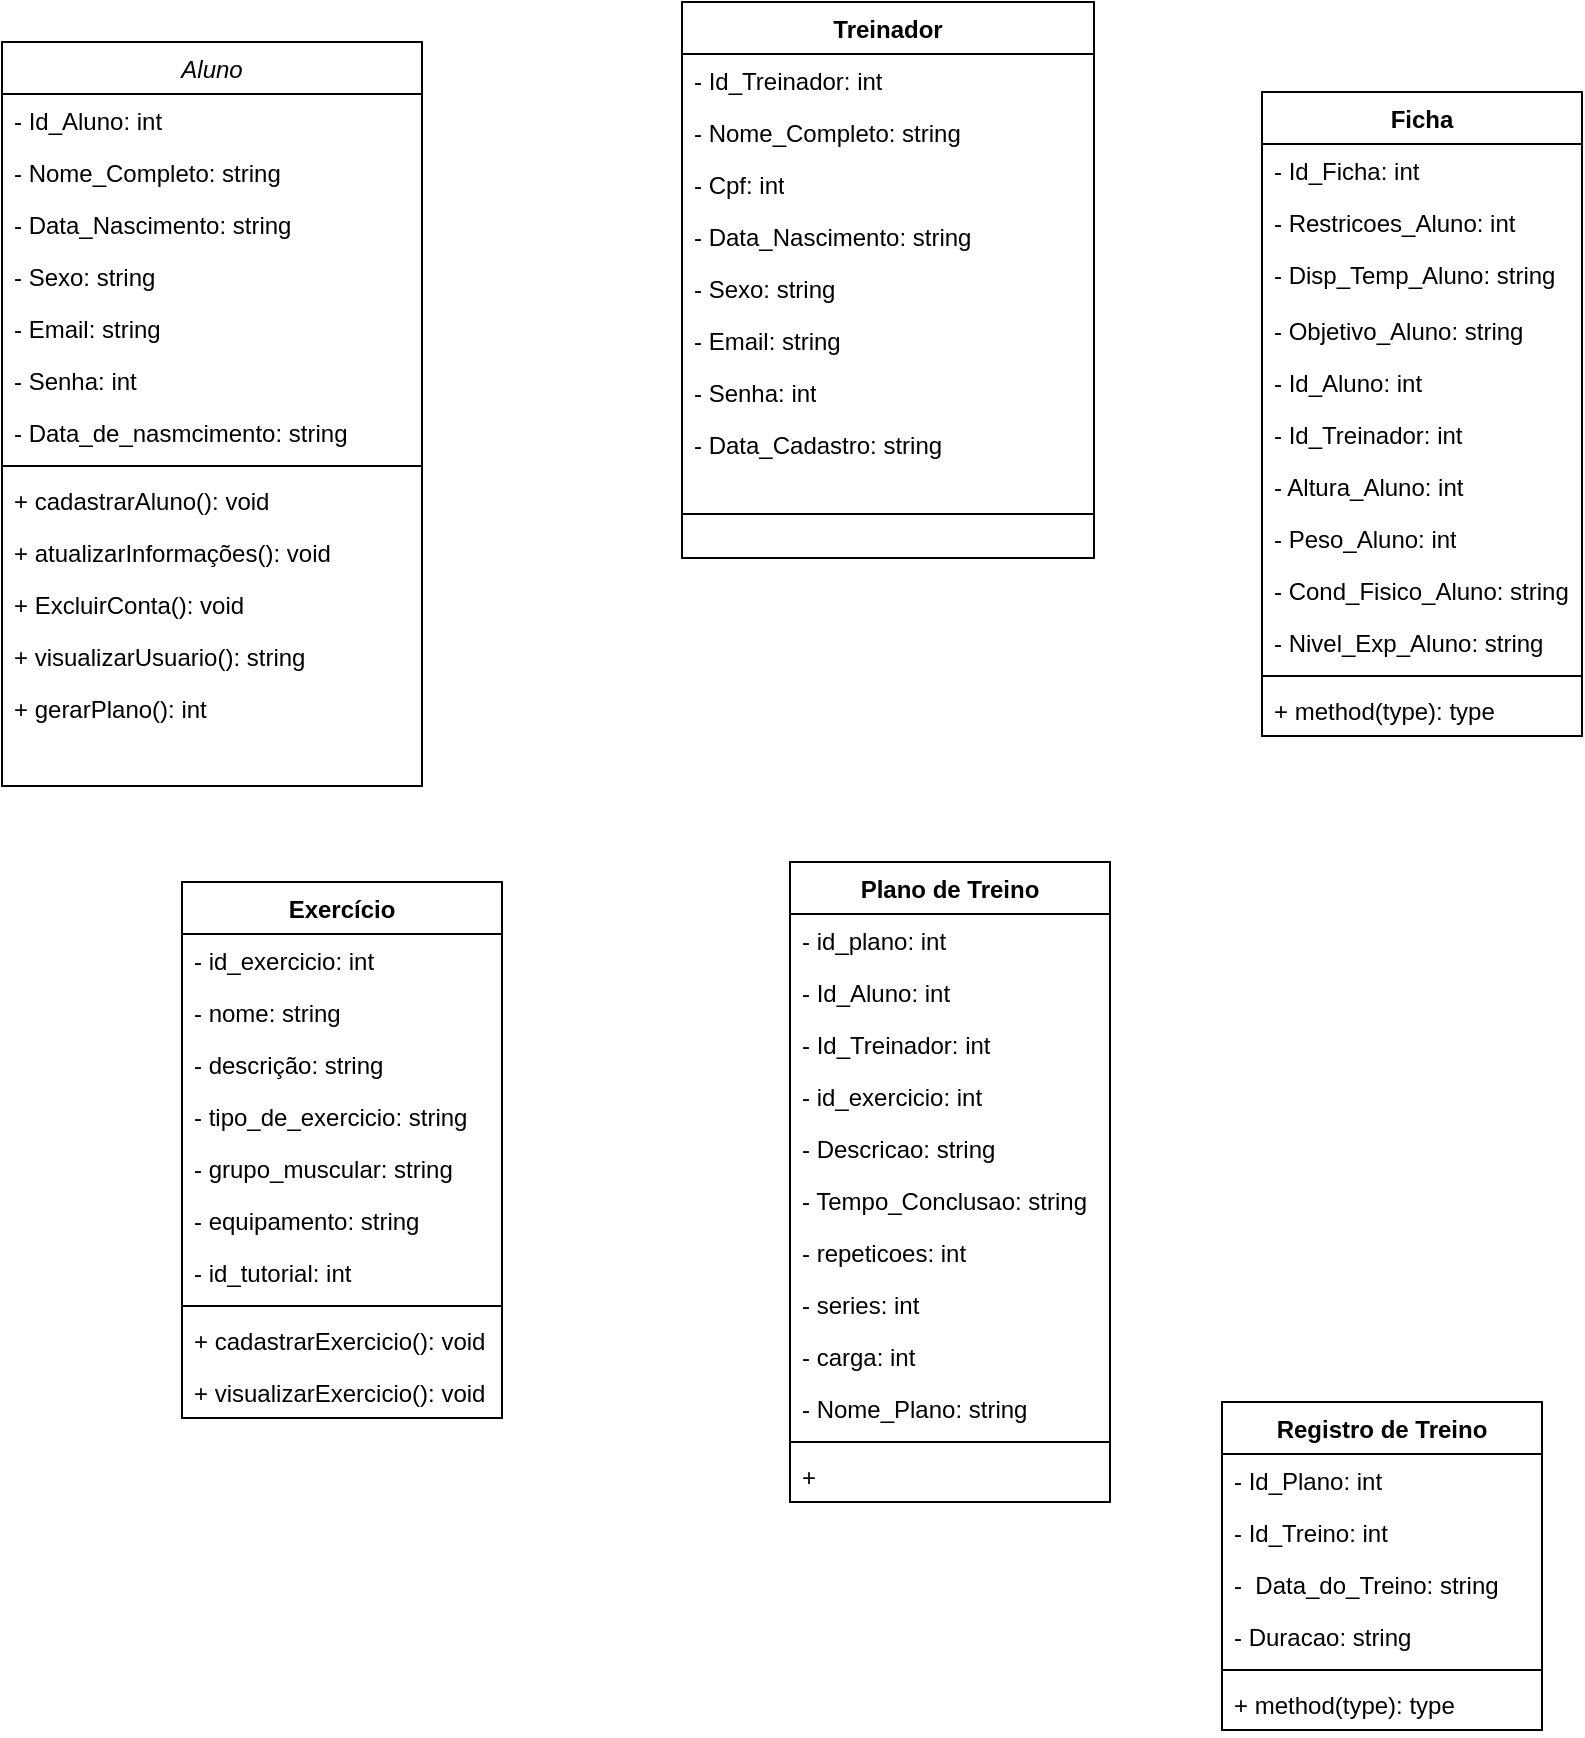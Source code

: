 <mxfile version="24.4.8" type="github">
  <diagram id="C5RBs43oDa-KdzZeNtuy" name="Page-1">
    <mxGraphModel dx="1626" dy="785" grid="1" gridSize="10" guides="1" tooltips="1" connect="1" arrows="1" fold="1" page="1" pageScale="1" pageWidth="827" pageHeight="1169" math="0" shadow="0">
      <root>
        <mxCell id="WIyWlLk6GJQsqaUBKTNV-0" />
        <mxCell id="WIyWlLk6GJQsqaUBKTNV-1" parent="WIyWlLk6GJQsqaUBKTNV-0" />
        <mxCell id="zkfFHV4jXpPFQw0GAbJ--0" value="Aluno" style="swimlane;fontStyle=2;align=center;verticalAlign=top;childLayout=stackLayout;horizontal=1;startSize=26;horizontalStack=0;resizeParent=1;resizeLast=0;collapsible=1;marginBottom=0;rounded=0;shadow=0;strokeWidth=1;" parent="WIyWlLk6GJQsqaUBKTNV-1" vertex="1">
          <mxGeometry x="20" y="80" width="210" height="372" as="geometry">
            <mxRectangle x="230" y="140" width="160" height="26" as="alternateBounds" />
          </mxGeometry>
        </mxCell>
        <mxCell id="zkfFHV4jXpPFQw0GAbJ--1" value="- Id_Aluno: int" style="text;align=left;verticalAlign=top;spacingLeft=4;spacingRight=4;overflow=hidden;rotatable=0;points=[[0,0.5],[1,0.5]];portConstraint=eastwest;" parent="zkfFHV4jXpPFQw0GAbJ--0" vertex="1">
          <mxGeometry y="26" width="210" height="26" as="geometry" />
        </mxCell>
        <mxCell id="pYybqK343-P_su20_F2b-34" value="- Nome_Completo: string" style="text;align=left;verticalAlign=top;spacingLeft=4;spacingRight=4;overflow=hidden;rotatable=0;points=[[0,0.5],[1,0.5]];portConstraint=eastwest;" vertex="1" parent="zkfFHV4jXpPFQw0GAbJ--0">
          <mxGeometry y="52" width="210" height="26" as="geometry" />
        </mxCell>
        <mxCell id="pYybqK343-P_su20_F2b-35" value="- Data_Nascimento: string" style="text;align=left;verticalAlign=top;spacingLeft=4;spacingRight=4;overflow=hidden;rotatable=0;points=[[0,0.5],[1,0.5]];portConstraint=eastwest;" vertex="1" parent="zkfFHV4jXpPFQw0GAbJ--0">
          <mxGeometry y="78" width="210" height="26" as="geometry" />
        </mxCell>
        <mxCell id="pYybqK343-P_su20_F2b-36" value="- Sexo: string" style="text;align=left;verticalAlign=top;spacingLeft=4;spacingRight=4;overflow=hidden;rotatable=0;points=[[0,0.5],[1,0.5]];portConstraint=eastwest;" vertex="1" parent="zkfFHV4jXpPFQw0GAbJ--0">
          <mxGeometry y="104" width="210" height="26" as="geometry" />
        </mxCell>
        <mxCell id="zkfFHV4jXpPFQw0GAbJ--2" value="- Email: string" style="text;align=left;verticalAlign=top;spacingLeft=4;spacingRight=4;overflow=hidden;rotatable=0;points=[[0,0.5],[1,0.5]];portConstraint=eastwest;rounded=0;shadow=0;html=0;" parent="zkfFHV4jXpPFQw0GAbJ--0" vertex="1">
          <mxGeometry y="130" width="210" height="26" as="geometry" />
        </mxCell>
        <mxCell id="zkfFHV4jXpPFQw0GAbJ--3" value="- Senha: int" style="text;align=left;verticalAlign=top;spacingLeft=4;spacingRight=4;overflow=hidden;rotatable=0;points=[[0,0.5],[1,0.5]];portConstraint=eastwest;rounded=0;shadow=0;html=0;" parent="zkfFHV4jXpPFQw0GAbJ--0" vertex="1">
          <mxGeometry y="156" width="210" height="26" as="geometry" />
        </mxCell>
        <mxCell id="Fkar8KdtD3mjZCl-NtyX-1" value="- Data_de_nasmcimento: string" style="text;align=left;verticalAlign=top;spacingLeft=4;spacingRight=4;overflow=hidden;rotatable=0;points=[[0,0.5],[1,0.5]];portConstraint=eastwest;rounded=0;shadow=0;html=0;" parent="zkfFHV4jXpPFQw0GAbJ--0" vertex="1">
          <mxGeometry y="182" width="210" height="26" as="geometry" />
        </mxCell>
        <mxCell id="zkfFHV4jXpPFQw0GAbJ--4" value="" style="line;html=1;strokeWidth=1;align=left;verticalAlign=middle;spacingTop=-1;spacingLeft=3;spacingRight=3;rotatable=0;labelPosition=right;points=[];portConstraint=eastwest;" parent="zkfFHV4jXpPFQw0GAbJ--0" vertex="1">
          <mxGeometry y="208" width="210" height="8" as="geometry" />
        </mxCell>
        <mxCell id="Fkar8KdtD3mjZCl-NtyX-56" value="+ cadastrarAluno(): void" style="text;align=left;verticalAlign=top;spacingLeft=4;spacingRight=4;overflow=hidden;rotatable=0;points=[[0,0.5],[1,0.5]];portConstraint=eastwest;" parent="zkfFHV4jXpPFQw0GAbJ--0" vertex="1">
          <mxGeometry y="216" width="210" height="26" as="geometry" />
        </mxCell>
        <mxCell id="Fkar8KdtD3mjZCl-NtyX-55" value="+ atualizarInformações(): void" style="text;align=left;verticalAlign=top;spacingLeft=4;spacingRight=4;overflow=hidden;rotatable=0;points=[[0,0.5],[1,0.5]];portConstraint=eastwest;" parent="zkfFHV4jXpPFQw0GAbJ--0" vertex="1">
          <mxGeometry y="242" width="210" height="26" as="geometry" />
        </mxCell>
        <mxCell id="Fkar8KdtD3mjZCl-NtyX-54" value="+ ExcluirConta(): void" style="text;align=left;verticalAlign=top;spacingLeft=4;spacingRight=4;overflow=hidden;rotatable=0;points=[[0,0.5],[1,0.5]];portConstraint=eastwest;" parent="zkfFHV4jXpPFQw0GAbJ--0" vertex="1">
          <mxGeometry y="268" width="210" height="26" as="geometry" />
        </mxCell>
        <mxCell id="zkfFHV4jXpPFQw0GAbJ--5" value="+ visualizarUsuario(): string" style="text;align=left;verticalAlign=top;spacingLeft=4;spacingRight=4;overflow=hidden;rotatable=0;points=[[0,0.5],[1,0.5]];portConstraint=eastwest;" parent="zkfFHV4jXpPFQw0GAbJ--0" vertex="1">
          <mxGeometry y="294" width="210" height="26" as="geometry" />
        </mxCell>
        <mxCell id="Fkar8KdtD3mjZCl-NtyX-5" value="+ gerarPlano(): int" style="text;align=left;verticalAlign=top;spacingLeft=4;spacingRight=4;overflow=hidden;rotatable=0;points=[[0,0.5],[1,0.5]];portConstraint=eastwest;" parent="zkfFHV4jXpPFQw0GAbJ--0" vertex="1">
          <mxGeometry y="320" width="210" height="26" as="geometry" />
        </mxCell>
        <mxCell id="Fkar8KdtD3mjZCl-NtyX-10" value="Treinador" style="swimlane;fontStyle=1;align=center;verticalAlign=top;childLayout=stackLayout;horizontal=1;startSize=26;horizontalStack=0;resizeParent=1;resizeParentMax=0;resizeLast=0;collapsible=1;marginBottom=0;whiteSpace=wrap;html=1;" parent="WIyWlLk6GJQsqaUBKTNV-1" vertex="1">
          <mxGeometry x="360" y="60" width="206" height="278" as="geometry" />
        </mxCell>
        <mxCell id="Fkar8KdtD3mjZCl-NtyX-11" value="- Id_Treinador: int" style="text;strokeColor=none;fillColor=none;align=left;verticalAlign=top;spacingLeft=4;spacingRight=4;overflow=hidden;rotatable=0;points=[[0,0.5],[1,0.5]];portConstraint=eastwest;whiteSpace=wrap;html=1;" parent="Fkar8KdtD3mjZCl-NtyX-10" vertex="1">
          <mxGeometry y="26" width="206" height="26" as="geometry" />
        </mxCell>
        <mxCell id="Fkar8KdtD3mjZCl-NtyX-24" value="- Nome_Completo: string" style="text;strokeColor=none;fillColor=none;align=left;verticalAlign=top;spacingLeft=4;spacingRight=4;overflow=hidden;rotatable=0;points=[[0,0.5],[1,0.5]];portConstraint=eastwest;whiteSpace=wrap;html=1;" parent="Fkar8KdtD3mjZCl-NtyX-10" vertex="1">
          <mxGeometry y="52" width="206" height="26" as="geometry" />
        </mxCell>
        <mxCell id="Fkar8KdtD3mjZCl-NtyX-14" value="- Cpf: int" style="text;strokeColor=none;fillColor=none;align=left;verticalAlign=top;spacingLeft=4;spacingRight=4;overflow=hidden;rotatable=0;points=[[0,0.5],[1,0.5]];portConstraint=eastwest;whiteSpace=wrap;html=1;" parent="Fkar8KdtD3mjZCl-NtyX-10" vertex="1">
          <mxGeometry y="78" width="206" height="26" as="geometry" />
        </mxCell>
        <mxCell id="Fkar8KdtD3mjZCl-NtyX-15" value="- Data_Nascimento: string" style="text;strokeColor=none;fillColor=none;align=left;verticalAlign=top;spacingLeft=4;spacingRight=4;overflow=hidden;rotatable=0;points=[[0,0.5],[1,0.5]];portConstraint=eastwest;whiteSpace=wrap;html=1;" parent="Fkar8KdtD3mjZCl-NtyX-10" vertex="1">
          <mxGeometry y="104" width="206" height="26" as="geometry" />
        </mxCell>
        <mxCell id="Fkar8KdtD3mjZCl-NtyX-16" value="- Sexo: string" style="text;strokeColor=none;fillColor=none;align=left;verticalAlign=top;spacingLeft=4;spacingRight=4;overflow=hidden;rotatable=0;points=[[0,0.5],[1,0.5]];portConstraint=eastwest;whiteSpace=wrap;html=1;" parent="Fkar8KdtD3mjZCl-NtyX-10" vertex="1">
          <mxGeometry y="130" width="206" height="26" as="geometry" />
        </mxCell>
        <mxCell id="pYybqK343-P_su20_F2b-31" value="- Email: string" style="text;strokeColor=none;fillColor=none;align=left;verticalAlign=top;spacingLeft=4;spacingRight=4;overflow=hidden;rotatable=0;points=[[0,0.5],[1,0.5]];portConstraint=eastwest;whiteSpace=wrap;html=1;" vertex="1" parent="Fkar8KdtD3mjZCl-NtyX-10">
          <mxGeometry y="156" width="206" height="26" as="geometry" />
        </mxCell>
        <mxCell id="pYybqK343-P_su20_F2b-32" value="- Senha: int" style="text;strokeColor=none;fillColor=none;align=left;verticalAlign=top;spacingLeft=4;spacingRight=4;overflow=hidden;rotatable=0;points=[[0,0.5],[1,0.5]];portConstraint=eastwest;whiteSpace=wrap;html=1;" vertex="1" parent="Fkar8KdtD3mjZCl-NtyX-10">
          <mxGeometry y="182" width="206" height="26" as="geometry" />
        </mxCell>
        <mxCell id="pYybqK343-P_su20_F2b-33" value="- Data_Cadastro: string" style="text;strokeColor=none;fillColor=none;align=left;verticalAlign=top;spacingLeft=4;spacingRight=4;overflow=hidden;rotatable=0;points=[[0,0.5],[1,0.5]];portConstraint=eastwest;whiteSpace=wrap;html=1;" vertex="1" parent="Fkar8KdtD3mjZCl-NtyX-10">
          <mxGeometry y="208" width="206" height="26" as="geometry" />
        </mxCell>
        <mxCell id="Fkar8KdtD3mjZCl-NtyX-12" value="" style="line;strokeWidth=1;fillColor=none;align=left;verticalAlign=middle;spacingTop=-1;spacingLeft=3;spacingRight=3;rotatable=0;labelPosition=right;points=[];portConstraint=eastwest;strokeColor=inherit;" parent="Fkar8KdtD3mjZCl-NtyX-10" vertex="1">
          <mxGeometry y="234" width="206" height="44" as="geometry" />
        </mxCell>
        <mxCell id="Fkar8KdtD3mjZCl-NtyX-20" value="Exercício" style="swimlane;fontStyle=1;align=center;verticalAlign=top;childLayout=stackLayout;horizontal=1;startSize=26;horizontalStack=0;resizeParent=1;resizeParentMax=0;resizeLast=0;collapsible=1;marginBottom=0;whiteSpace=wrap;html=1;" parent="WIyWlLk6GJQsqaUBKTNV-1" vertex="1">
          <mxGeometry x="110" y="500" width="160" height="268" as="geometry" />
        </mxCell>
        <mxCell id="Fkar8KdtD3mjZCl-NtyX-21" value="- id_exercicio: int" style="text;strokeColor=none;fillColor=none;align=left;verticalAlign=top;spacingLeft=4;spacingRight=4;overflow=hidden;rotatable=0;points=[[0,0.5],[1,0.5]];portConstraint=eastwest;whiteSpace=wrap;html=1;" parent="Fkar8KdtD3mjZCl-NtyX-20" vertex="1">
          <mxGeometry y="26" width="160" height="26" as="geometry" />
        </mxCell>
        <mxCell id="Fkar8KdtD3mjZCl-NtyX-25" value="- nome: string" style="text;strokeColor=none;fillColor=none;align=left;verticalAlign=top;spacingLeft=4;spacingRight=4;overflow=hidden;rotatable=0;points=[[0,0.5],[1,0.5]];portConstraint=eastwest;whiteSpace=wrap;html=1;" parent="Fkar8KdtD3mjZCl-NtyX-20" vertex="1">
          <mxGeometry y="52" width="160" height="26" as="geometry" />
        </mxCell>
        <mxCell id="Fkar8KdtD3mjZCl-NtyX-26" value="- descrição: string" style="text;strokeColor=none;fillColor=none;align=left;verticalAlign=top;spacingLeft=4;spacingRight=4;overflow=hidden;rotatable=0;points=[[0,0.5],[1,0.5]];portConstraint=eastwest;whiteSpace=wrap;html=1;" parent="Fkar8KdtD3mjZCl-NtyX-20" vertex="1">
          <mxGeometry y="78" width="160" height="26" as="geometry" />
        </mxCell>
        <mxCell id="Fkar8KdtD3mjZCl-NtyX-27" value="- tipo_de_exercicio: string" style="text;strokeColor=none;fillColor=none;align=left;verticalAlign=top;spacingLeft=4;spacingRight=4;overflow=hidden;rotatable=0;points=[[0,0.5],[1,0.5]];portConstraint=eastwest;whiteSpace=wrap;html=1;" parent="Fkar8KdtD3mjZCl-NtyX-20" vertex="1">
          <mxGeometry y="104" width="160" height="26" as="geometry" />
        </mxCell>
        <mxCell id="Fkar8KdtD3mjZCl-NtyX-28" value="- grupo_muscular: string" style="text;strokeColor=none;fillColor=none;align=left;verticalAlign=top;spacingLeft=4;spacingRight=4;overflow=hidden;rotatable=0;points=[[0,0.5],[1,0.5]];portConstraint=eastwest;whiteSpace=wrap;html=1;" parent="Fkar8KdtD3mjZCl-NtyX-20" vertex="1">
          <mxGeometry y="130" width="160" height="26" as="geometry" />
        </mxCell>
        <mxCell id="Fkar8KdtD3mjZCl-NtyX-29" value="- equipamento: string" style="text;strokeColor=none;fillColor=none;align=left;verticalAlign=top;spacingLeft=4;spacingRight=4;overflow=hidden;rotatable=0;points=[[0,0.5],[1,0.5]];portConstraint=eastwest;whiteSpace=wrap;html=1;" parent="Fkar8KdtD3mjZCl-NtyX-20" vertex="1">
          <mxGeometry y="156" width="160" height="26" as="geometry" />
        </mxCell>
        <mxCell id="Fkar8KdtD3mjZCl-NtyX-30" value="- id_tutorial: int" style="text;strokeColor=none;fillColor=none;align=left;verticalAlign=top;spacingLeft=4;spacingRight=4;overflow=hidden;rotatable=0;points=[[0,0.5],[1,0.5]];portConstraint=eastwest;whiteSpace=wrap;html=1;" parent="Fkar8KdtD3mjZCl-NtyX-20" vertex="1">
          <mxGeometry y="182" width="160" height="26" as="geometry" />
        </mxCell>
        <mxCell id="Fkar8KdtD3mjZCl-NtyX-22" value="" style="line;strokeWidth=1;fillColor=none;align=left;verticalAlign=middle;spacingTop=-1;spacingLeft=3;spacingRight=3;rotatable=0;labelPosition=right;points=[];portConstraint=eastwest;strokeColor=inherit;" parent="Fkar8KdtD3mjZCl-NtyX-20" vertex="1">
          <mxGeometry y="208" width="160" height="8" as="geometry" />
        </mxCell>
        <mxCell id="Fkar8KdtD3mjZCl-NtyX-60" value="+ cadastrarExercicio(): void" style="text;strokeColor=none;fillColor=none;align=left;verticalAlign=top;spacingLeft=4;spacingRight=4;overflow=hidden;rotatable=0;points=[[0,0.5],[1,0.5]];portConstraint=eastwest;whiteSpace=wrap;html=1;" parent="Fkar8KdtD3mjZCl-NtyX-20" vertex="1">
          <mxGeometry y="216" width="160" height="26" as="geometry" />
        </mxCell>
        <mxCell id="Fkar8KdtD3mjZCl-NtyX-61" value="+ visualizarExercicio(): void" style="text;strokeColor=none;fillColor=none;align=left;verticalAlign=top;spacingLeft=4;spacingRight=4;overflow=hidden;rotatable=0;points=[[0,0.5],[1,0.5]];portConstraint=eastwest;whiteSpace=wrap;html=1;" parent="Fkar8KdtD3mjZCl-NtyX-20" vertex="1">
          <mxGeometry y="242" width="160" height="26" as="geometry" />
        </mxCell>
        <mxCell id="Fkar8KdtD3mjZCl-NtyX-42" value="Plano de Treino" style="swimlane;fontStyle=1;align=center;verticalAlign=top;childLayout=stackLayout;horizontal=1;startSize=26;horizontalStack=0;resizeParent=1;resizeParentMax=0;resizeLast=0;collapsible=1;marginBottom=0;whiteSpace=wrap;html=1;" parent="WIyWlLk6GJQsqaUBKTNV-1" vertex="1">
          <mxGeometry x="414" y="490" width="160" height="320" as="geometry" />
        </mxCell>
        <mxCell id="Fkar8KdtD3mjZCl-NtyX-47" value="- id_plano: int" style="text;strokeColor=none;fillColor=none;align=left;verticalAlign=top;spacingLeft=4;spacingRight=4;overflow=hidden;rotatable=0;points=[[0,0.5],[1,0.5]];portConstraint=eastwest;whiteSpace=wrap;html=1;" parent="Fkar8KdtD3mjZCl-NtyX-42" vertex="1">
          <mxGeometry y="26" width="160" height="26" as="geometry" />
        </mxCell>
        <mxCell id="pYybqK343-P_su20_F2b-23" value="- Id_Aluno: int" style="text;strokeColor=none;fillColor=none;align=left;verticalAlign=top;spacingLeft=4;spacingRight=4;overflow=hidden;rotatable=0;points=[[0,0.5],[1,0.5]];portConstraint=eastwest;whiteSpace=wrap;html=1;" vertex="1" parent="Fkar8KdtD3mjZCl-NtyX-42">
          <mxGeometry y="52" width="160" height="26" as="geometry" />
        </mxCell>
        <mxCell id="pYybqK343-P_su20_F2b-24" value="- Id_Treinador: int" style="text;strokeColor=none;fillColor=none;align=left;verticalAlign=top;spacingLeft=4;spacingRight=4;overflow=hidden;rotatable=0;points=[[0,0.5],[1,0.5]];portConstraint=eastwest;whiteSpace=wrap;html=1;" vertex="1" parent="Fkar8KdtD3mjZCl-NtyX-42">
          <mxGeometry y="78" width="160" height="26" as="geometry" />
        </mxCell>
        <mxCell id="Fkar8KdtD3mjZCl-NtyX-48" value="- id_exercicio: int" style="text;strokeColor=none;fillColor=none;align=left;verticalAlign=top;spacingLeft=4;spacingRight=4;overflow=hidden;rotatable=0;points=[[0,0.5],[1,0.5]];portConstraint=eastwest;whiteSpace=wrap;html=1;" parent="Fkar8KdtD3mjZCl-NtyX-42" vertex="1">
          <mxGeometry y="104" width="160" height="26" as="geometry" />
        </mxCell>
        <mxCell id="pYybqK343-P_su20_F2b-27" value="- Descricao: string" style="text;strokeColor=none;fillColor=none;align=left;verticalAlign=top;spacingLeft=4;spacingRight=4;overflow=hidden;rotatable=0;points=[[0,0.5],[1,0.5]];portConstraint=eastwest;whiteSpace=wrap;html=1;" vertex="1" parent="Fkar8KdtD3mjZCl-NtyX-42">
          <mxGeometry y="130" width="160" height="26" as="geometry" />
        </mxCell>
        <mxCell id="pYybqK343-P_su20_F2b-28" value="- Tempo_Conclusao: string" style="text;strokeColor=none;fillColor=none;align=left;verticalAlign=top;spacingLeft=4;spacingRight=4;overflow=hidden;rotatable=0;points=[[0,0.5],[1,0.5]];portConstraint=eastwest;whiteSpace=wrap;html=1;" vertex="1" parent="Fkar8KdtD3mjZCl-NtyX-42">
          <mxGeometry y="156" width="160" height="26" as="geometry" />
        </mxCell>
        <mxCell id="Fkar8KdtD3mjZCl-NtyX-49" value="- repeticoes: int" style="text;strokeColor=none;fillColor=none;align=left;verticalAlign=top;spacingLeft=4;spacingRight=4;overflow=hidden;rotatable=0;points=[[0,0.5],[1,0.5]];portConstraint=eastwest;whiteSpace=wrap;html=1;" parent="Fkar8KdtD3mjZCl-NtyX-42" vertex="1">
          <mxGeometry y="182" width="160" height="26" as="geometry" />
        </mxCell>
        <mxCell id="Fkar8KdtD3mjZCl-NtyX-50" value="- series: int" style="text;strokeColor=none;fillColor=none;align=left;verticalAlign=top;spacingLeft=4;spacingRight=4;overflow=hidden;rotatable=0;points=[[0,0.5],[1,0.5]];portConstraint=eastwest;whiteSpace=wrap;html=1;" parent="Fkar8KdtD3mjZCl-NtyX-42" vertex="1">
          <mxGeometry y="208" width="160" height="26" as="geometry" />
        </mxCell>
        <mxCell id="Fkar8KdtD3mjZCl-NtyX-51" value="- carga: int" style="text;strokeColor=none;fillColor=none;align=left;verticalAlign=top;spacingLeft=4;spacingRight=4;overflow=hidden;rotatable=0;points=[[0,0.5],[1,0.5]];portConstraint=eastwest;whiteSpace=wrap;html=1;" parent="Fkar8KdtD3mjZCl-NtyX-42" vertex="1">
          <mxGeometry y="234" width="160" height="26" as="geometry" />
        </mxCell>
        <mxCell id="pYybqK343-P_su20_F2b-25" value="- Nome_Plano: string" style="text;strokeColor=none;fillColor=none;align=left;verticalAlign=top;spacingLeft=4;spacingRight=4;overflow=hidden;rotatable=0;points=[[0,0.5],[1,0.5]];portConstraint=eastwest;whiteSpace=wrap;html=1;" vertex="1" parent="Fkar8KdtD3mjZCl-NtyX-42">
          <mxGeometry y="260" width="160" height="26" as="geometry" />
        </mxCell>
        <mxCell id="Fkar8KdtD3mjZCl-NtyX-44" value="" style="line;strokeWidth=1;fillColor=none;align=left;verticalAlign=middle;spacingTop=-1;spacingLeft=3;spacingRight=3;rotatable=0;labelPosition=right;points=[];portConstraint=eastwest;strokeColor=inherit;" parent="Fkar8KdtD3mjZCl-NtyX-42" vertex="1">
          <mxGeometry y="286" width="160" height="8" as="geometry" />
        </mxCell>
        <mxCell id="Fkar8KdtD3mjZCl-NtyX-45" value="+&amp;nbsp;&amp;nbsp;" style="text;strokeColor=none;fillColor=none;align=left;verticalAlign=top;spacingLeft=4;spacingRight=4;overflow=hidden;rotatable=0;points=[[0,0.5],[1,0.5]];portConstraint=eastwest;whiteSpace=wrap;html=1;" parent="Fkar8KdtD3mjZCl-NtyX-42" vertex="1">
          <mxGeometry y="294" width="160" height="26" as="geometry" />
        </mxCell>
        <mxCell id="pYybqK343-P_su20_F2b-0" value="Ficha" style="swimlane;fontStyle=1;align=center;verticalAlign=top;childLayout=stackLayout;horizontal=1;startSize=26;horizontalStack=0;resizeParent=1;resizeParentMax=0;resizeLast=0;collapsible=1;marginBottom=0;whiteSpace=wrap;html=1;" vertex="1" parent="WIyWlLk6GJQsqaUBKTNV-1">
          <mxGeometry x="650" y="105" width="160" height="322" as="geometry" />
        </mxCell>
        <mxCell id="pYybqK343-P_su20_F2b-1" value="- Id_Ficha: int" style="text;strokeColor=none;fillColor=none;align=left;verticalAlign=top;spacingLeft=4;spacingRight=4;overflow=hidden;rotatable=0;points=[[0,0.5],[1,0.5]];portConstraint=eastwest;whiteSpace=wrap;html=1;" vertex="1" parent="pYybqK343-P_su20_F2b-0">
          <mxGeometry y="26" width="160" height="26" as="geometry" />
        </mxCell>
        <mxCell id="pYybqK343-P_su20_F2b-15" value="- Restricoes_Aluno: int" style="text;strokeColor=none;fillColor=none;align=left;verticalAlign=top;spacingLeft=4;spacingRight=4;overflow=hidden;rotatable=0;points=[[0,0.5],[1,0.5]];portConstraint=eastwest;whiteSpace=wrap;html=1;" vertex="1" parent="pYybqK343-P_su20_F2b-0">
          <mxGeometry y="52" width="160" height="26" as="geometry" />
        </mxCell>
        <mxCell id="pYybqK343-P_su20_F2b-12" value="- Disp_Temp_Aluno: string" style="text;strokeColor=none;fillColor=none;align=left;verticalAlign=top;spacingLeft=4;spacingRight=4;overflow=hidden;rotatable=0;points=[[0,0.5],[1,0.5]];portConstraint=eastwest;whiteSpace=wrap;html=1;" vertex="1" parent="pYybqK343-P_su20_F2b-0">
          <mxGeometry y="78" width="160" height="28" as="geometry" />
        </mxCell>
        <mxCell id="pYybqK343-P_su20_F2b-4" value="- Objetivo_Aluno: string" style="text;strokeColor=none;fillColor=none;align=left;verticalAlign=top;spacingLeft=4;spacingRight=4;overflow=hidden;rotatable=0;points=[[0,0.5],[1,0.5]];portConstraint=eastwest;whiteSpace=wrap;html=1;" vertex="1" parent="pYybqK343-P_su20_F2b-0">
          <mxGeometry y="106" width="160" height="26" as="geometry" />
        </mxCell>
        <mxCell id="pYybqK343-P_su20_F2b-13" value="- Id_Aluno: int" style="text;strokeColor=none;fillColor=none;align=left;verticalAlign=top;spacingLeft=4;spacingRight=4;overflow=hidden;rotatable=0;points=[[0,0.5],[1,0.5]];portConstraint=eastwest;whiteSpace=wrap;html=1;" vertex="1" parent="pYybqK343-P_su20_F2b-0">
          <mxGeometry y="132" width="160" height="26" as="geometry" />
        </mxCell>
        <mxCell id="pYybqK343-P_su20_F2b-16" value="- Id_Treinador: int" style="text;strokeColor=none;fillColor=none;align=left;verticalAlign=top;spacingLeft=4;spacingRight=4;overflow=hidden;rotatable=0;points=[[0,0.5],[1,0.5]];portConstraint=eastwest;whiteSpace=wrap;html=1;" vertex="1" parent="pYybqK343-P_su20_F2b-0">
          <mxGeometry y="158" width="160" height="26" as="geometry" />
        </mxCell>
        <mxCell id="pYybqK343-P_su20_F2b-17" value="- Altura_Aluno: int" style="text;strokeColor=none;fillColor=none;align=left;verticalAlign=top;spacingLeft=4;spacingRight=4;overflow=hidden;rotatable=0;points=[[0,0.5],[1,0.5]];portConstraint=eastwest;whiteSpace=wrap;html=1;" vertex="1" parent="pYybqK343-P_su20_F2b-0">
          <mxGeometry y="184" width="160" height="26" as="geometry" />
        </mxCell>
        <mxCell id="pYybqK343-P_su20_F2b-18" value="- Peso_Aluno: int" style="text;strokeColor=none;fillColor=none;align=left;verticalAlign=top;spacingLeft=4;spacingRight=4;overflow=hidden;rotatable=0;points=[[0,0.5],[1,0.5]];portConstraint=eastwest;whiteSpace=wrap;html=1;" vertex="1" parent="pYybqK343-P_su20_F2b-0">
          <mxGeometry y="210" width="160" height="26" as="geometry" />
        </mxCell>
        <mxCell id="pYybqK343-P_su20_F2b-19" value="- Cond_Fisico_Aluno: string" style="text;strokeColor=none;fillColor=none;align=left;verticalAlign=top;spacingLeft=4;spacingRight=4;overflow=hidden;rotatable=0;points=[[0,0.5],[1,0.5]];portConstraint=eastwest;whiteSpace=wrap;html=1;" vertex="1" parent="pYybqK343-P_su20_F2b-0">
          <mxGeometry y="236" width="160" height="26" as="geometry" />
        </mxCell>
        <mxCell id="pYybqK343-P_su20_F2b-20" value="- Nivel_Exp_Aluno: string" style="text;strokeColor=none;fillColor=none;align=left;verticalAlign=top;spacingLeft=4;spacingRight=4;overflow=hidden;rotatable=0;points=[[0,0.5],[1,0.5]];portConstraint=eastwest;whiteSpace=wrap;html=1;" vertex="1" parent="pYybqK343-P_su20_F2b-0">
          <mxGeometry y="262" width="160" height="26" as="geometry" />
        </mxCell>
        <mxCell id="pYybqK343-P_su20_F2b-2" value="" style="line;strokeWidth=1;fillColor=none;align=left;verticalAlign=middle;spacingTop=-1;spacingLeft=3;spacingRight=3;rotatable=0;labelPosition=right;points=[];portConstraint=eastwest;strokeColor=inherit;" vertex="1" parent="pYybqK343-P_su20_F2b-0">
          <mxGeometry y="288" width="160" height="8" as="geometry" />
        </mxCell>
        <mxCell id="pYybqK343-P_su20_F2b-3" value="+ method(type): type" style="text;strokeColor=none;fillColor=none;align=left;verticalAlign=top;spacingLeft=4;spacingRight=4;overflow=hidden;rotatable=0;points=[[0,0.5],[1,0.5]];portConstraint=eastwest;whiteSpace=wrap;html=1;" vertex="1" parent="pYybqK343-P_su20_F2b-0">
          <mxGeometry y="296" width="160" height="26" as="geometry" />
        </mxCell>
        <mxCell id="pYybqK343-P_su20_F2b-5" value="Registro de Treino" style="swimlane;fontStyle=1;align=center;verticalAlign=top;childLayout=stackLayout;horizontal=1;startSize=26;horizontalStack=0;resizeParent=1;resizeParentMax=0;resizeLast=0;collapsible=1;marginBottom=0;whiteSpace=wrap;html=1;" vertex="1" parent="WIyWlLk6GJQsqaUBKTNV-1">
          <mxGeometry x="630" y="760" width="160" height="164" as="geometry" />
        </mxCell>
        <mxCell id="pYybqK343-P_su20_F2b-6" value="- Id_Plano: int" style="text;strokeColor=none;fillColor=none;align=left;verticalAlign=top;spacingLeft=4;spacingRight=4;overflow=hidden;rotatable=0;points=[[0,0.5],[1,0.5]];portConstraint=eastwest;whiteSpace=wrap;html=1;" vertex="1" parent="pYybqK343-P_su20_F2b-5">
          <mxGeometry y="26" width="160" height="26" as="geometry" />
        </mxCell>
        <mxCell id="pYybqK343-P_su20_F2b-9" value="- Id_Treino: int" style="text;strokeColor=none;fillColor=none;align=left;verticalAlign=top;spacingLeft=4;spacingRight=4;overflow=hidden;rotatable=0;points=[[0,0.5],[1,0.5]];portConstraint=eastwest;whiteSpace=wrap;html=1;" vertex="1" parent="pYybqK343-P_su20_F2b-5">
          <mxGeometry y="52" width="160" height="26" as="geometry" />
        </mxCell>
        <mxCell id="pYybqK343-P_su20_F2b-10" value="-&amp;nbsp; Data_do_Treino: string" style="text;strokeColor=none;fillColor=none;align=left;verticalAlign=top;spacingLeft=4;spacingRight=4;overflow=hidden;rotatable=0;points=[[0,0.5],[1,0.5]];portConstraint=eastwest;whiteSpace=wrap;html=1;" vertex="1" parent="pYybqK343-P_su20_F2b-5">
          <mxGeometry y="78" width="160" height="26" as="geometry" />
        </mxCell>
        <mxCell id="pYybqK343-P_su20_F2b-11" value="- Duracao: string" style="text;strokeColor=none;fillColor=none;align=left;verticalAlign=top;spacingLeft=4;spacingRight=4;overflow=hidden;rotatable=0;points=[[0,0.5],[1,0.5]];portConstraint=eastwest;whiteSpace=wrap;html=1;" vertex="1" parent="pYybqK343-P_su20_F2b-5">
          <mxGeometry y="104" width="160" height="26" as="geometry" />
        </mxCell>
        <mxCell id="pYybqK343-P_su20_F2b-7" value="" style="line;strokeWidth=1;fillColor=none;align=left;verticalAlign=middle;spacingTop=-1;spacingLeft=3;spacingRight=3;rotatable=0;labelPosition=right;points=[];portConstraint=eastwest;strokeColor=inherit;" vertex="1" parent="pYybqK343-P_su20_F2b-5">
          <mxGeometry y="130" width="160" height="8" as="geometry" />
        </mxCell>
        <mxCell id="pYybqK343-P_su20_F2b-8" value="+ method(type): type" style="text;strokeColor=none;fillColor=none;align=left;verticalAlign=top;spacingLeft=4;spacingRight=4;overflow=hidden;rotatable=0;points=[[0,0.5],[1,0.5]];portConstraint=eastwest;whiteSpace=wrap;html=1;" vertex="1" parent="pYybqK343-P_su20_F2b-5">
          <mxGeometry y="138" width="160" height="26" as="geometry" />
        </mxCell>
      </root>
    </mxGraphModel>
  </diagram>
</mxfile>
